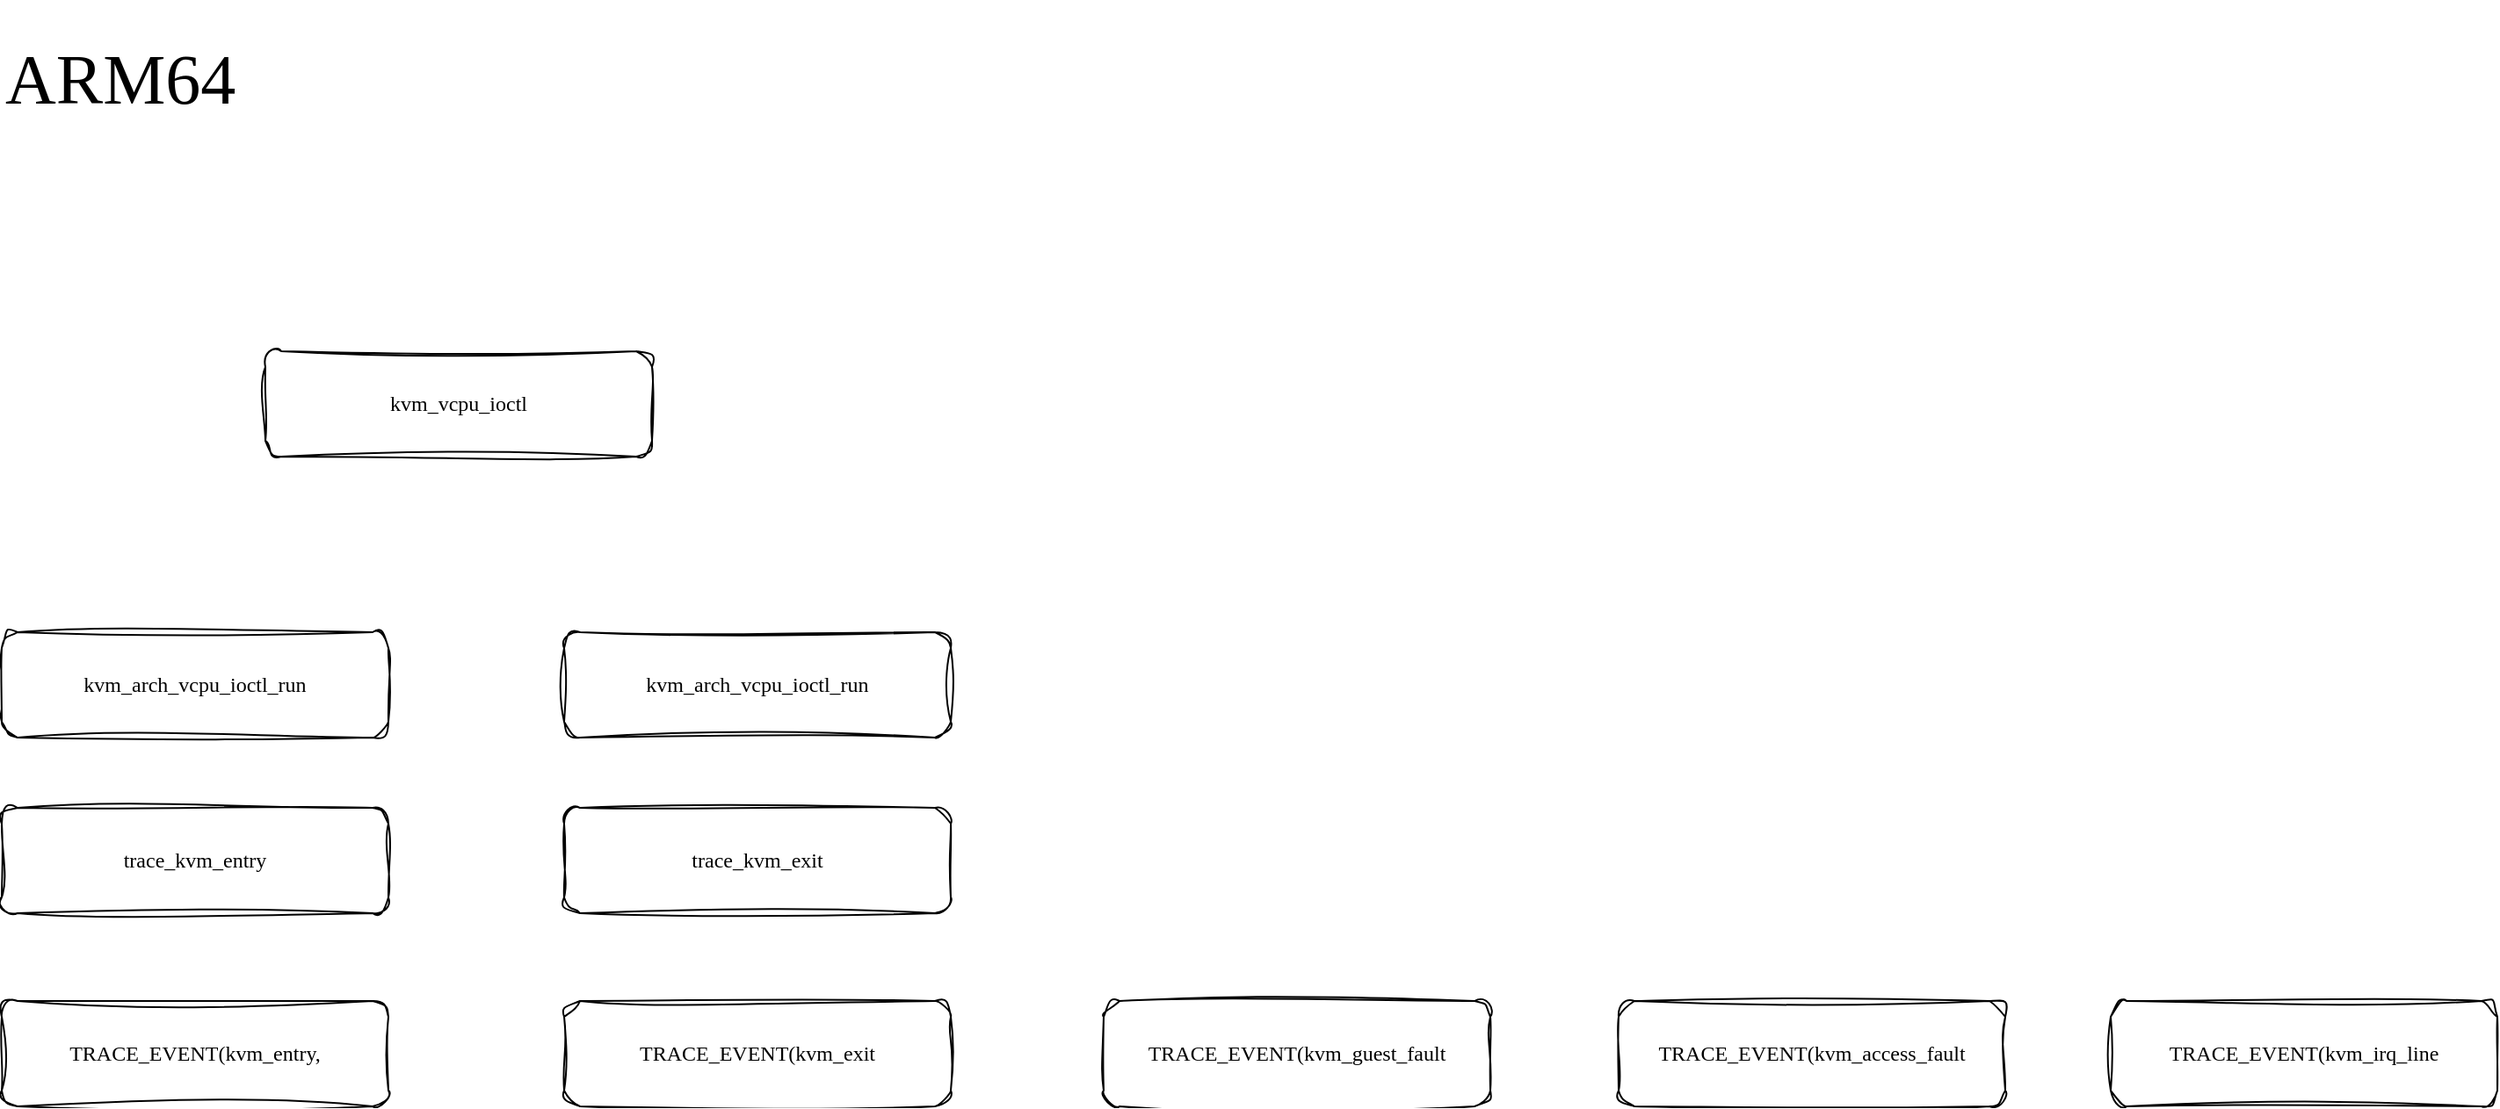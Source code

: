 <mxfile version="24.6.3" type="github">
  <diagram name="第 1 页" id="_nb8rTLpBzsylu5gbivW">
    <mxGraphModel dx="1434" dy="761" grid="1" gridSize="10" guides="1" tooltips="1" connect="1" arrows="1" fold="1" page="1" pageScale="1" pageWidth="827" pageHeight="1169" math="0" shadow="0">
      <root>
        <mxCell id="0" />
        <mxCell id="1" parent="0" />
        <mxCell id="QqPokUQeXfg9BLI1vx3y-1" value="TRACE_EVENT(kvm_entry," style="rounded=1;whiteSpace=wrap;html=1;sketch=1;curveFitting=1;jiggle=2;fontFamily=Comic Sans MS;" parent="1" vertex="1">
          <mxGeometry x="200" y="860" width="220" height="60" as="geometry" />
        </mxCell>
        <mxCell id="QqPokUQeXfg9BLI1vx3y-2" value="&lt;font style=&quot;font-size: 40px;&quot;&gt;ARM64&lt;/font&gt;" style="text;html=1;align=left;verticalAlign=middle;whiteSpace=wrap;rounded=0;sketch=1;curveFitting=1;jiggle=2;fontFamily=Comic Sans MS;" parent="1" vertex="1">
          <mxGeometry x="200" y="290" width="190" height="90" as="geometry" />
        </mxCell>
        <mxCell id="QqPokUQeXfg9BLI1vx3y-4" value="trace_kvm_entry" style="rounded=1;whiteSpace=wrap;html=1;sketch=1;curveFitting=1;jiggle=2;fontFamily=Comic Sans MS;" parent="1" vertex="1">
          <mxGeometry x="200" y="750" width="220" height="60" as="geometry" />
        </mxCell>
        <mxCell id="QqPokUQeXfg9BLI1vx3y-5" value="kvm_arch_vcpu_ioctl_run" style="rounded=1;whiteSpace=wrap;html=1;sketch=1;curveFitting=1;jiggle=2;fontFamily=Comic Sans MS;" parent="1" vertex="1">
          <mxGeometry x="200" y="650" width="220" height="60" as="geometry" />
        </mxCell>
        <mxCell id="QqPokUQeXfg9BLI1vx3y-6" value="kvm_vcpu_ioctl" style="rounded=1;whiteSpace=wrap;html=1;sketch=1;curveFitting=1;jiggle=2;fontFamily=Comic Sans MS;" parent="1" vertex="1">
          <mxGeometry x="350" y="490" width="220" height="60" as="geometry" />
        </mxCell>
        <mxCell id="y0XvgrbyO9hSrtBjP3lF-1" value="TRACE_EVENT(kvm_exit" style="rounded=1;whiteSpace=wrap;html=1;sketch=1;curveFitting=1;jiggle=2;fontFamily=Comic Sans MS;" parent="1" vertex="1">
          <mxGeometry x="520" y="860" width="220" height="60" as="geometry" />
        </mxCell>
        <mxCell id="y0XvgrbyO9hSrtBjP3lF-2" value="TRACE_EVENT(kvm_guest_fault" style="rounded=1;whiteSpace=wrap;html=1;sketch=1;curveFitting=1;jiggle=2;fontFamily=Comic Sans MS;" parent="1" vertex="1">
          <mxGeometry x="827" y="860" width="220" height="60" as="geometry" />
        </mxCell>
        <mxCell id="y0XvgrbyO9hSrtBjP3lF-3" value="TRACE_EVENT(kvm_access_fault" style="rounded=1;whiteSpace=wrap;html=1;sketch=1;curveFitting=1;jiggle=2;fontFamily=Comic Sans MS;" parent="1" vertex="1">
          <mxGeometry x="1120" y="860" width="220" height="60" as="geometry" />
        </mxCell>
        <mxCell id="wdHVBlx0DaaKpNPY-EDg-1" value="TRACE_EVENT(kvm_irq_line" style="rounded=1;whiteSpace=wrap;html=1;sketch=1;curveFitting=1;jiggle=2;fontFamily=Comic Sans MS;" parent="1" vertex="1">
          <mxGeometry x="1400" y="860" width="220" height="60" as="geometry" />
        </mxCell>
        <mxCell id="wdHVBlx0DaaKpNPY-EDg-2" value="trace_kvm_exit" style="rounded=1;whiteSpace=wrap;html=1;sketch=1;curveFitting=1;jiggle=2;fontFamily=Comic Sans MS;" parent="1" vertex="1">
          <mxGeometry x="520" y="750" width="220" height="60" as="geometry" />
        </mxCell>
        <mxCell id="wdHVBlx0DaaKpNPY-EDg-3" value="kvm_arch_vcpu_ioctl_run" style="rounded=1;whiteSpace=wrap;html=1;sketch=1;curveFitting=1;jiggle=2;fontFamily=Comic Sans MS;" parent="1" vertex="1">
          <mxGeometry x="520" y="650" width="220" height="60" as="geometry" />
        </mxCell>
      </root>
    </mxGraphModel>
  </diagram>
</mxfile>
